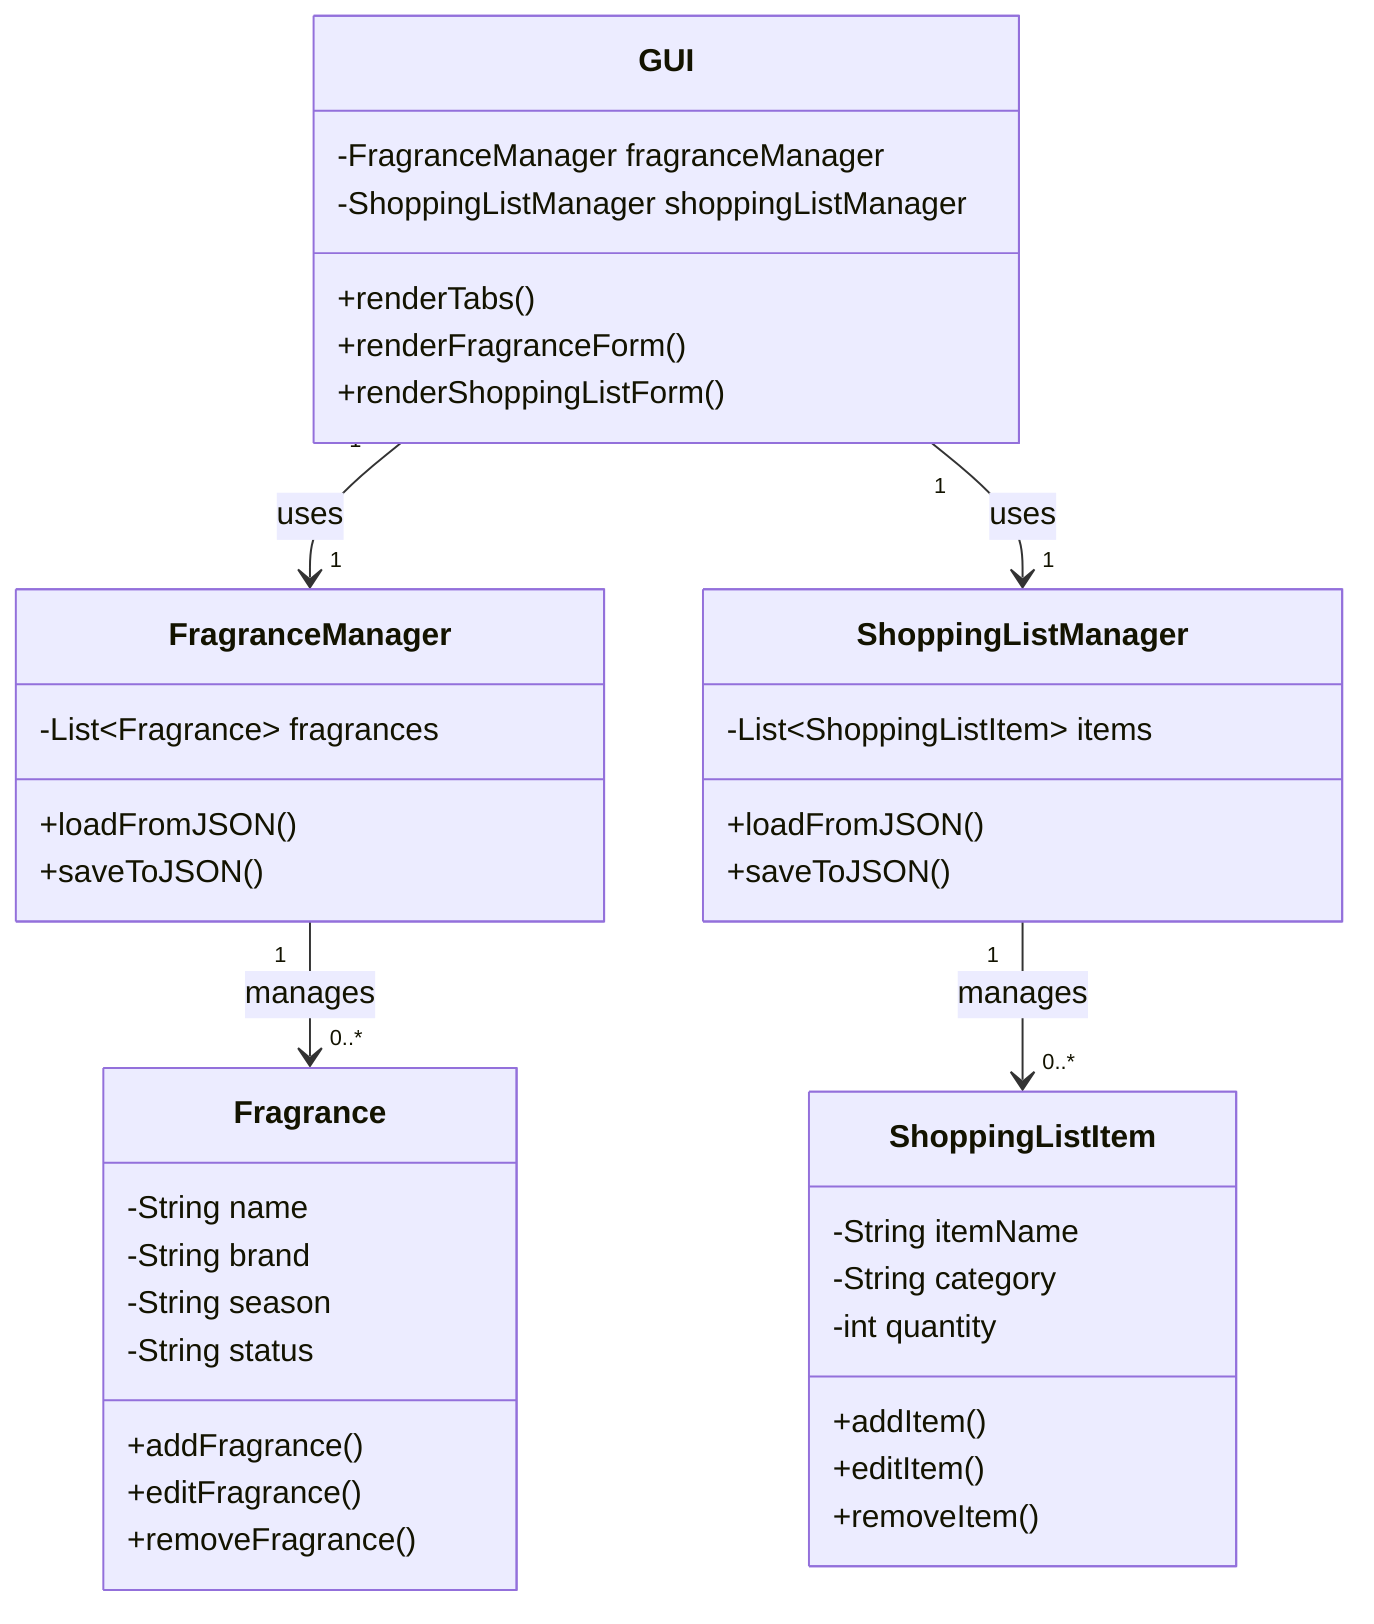 ---
config:
  theme: mc
---
classDiagram
    class Fragrance {
        -String name
        -String brand
        -String season
        -String status
        +addFragrance()
        +editFragrance()
        +removeFragrance()
    }

    class ShoppingListItem {
        -String itemName
        -String category
        -int quantity
        +addItem()
        +editItem()
        +removeItem()
    }

    class FragranceManager {
        -List~Fragrance~ fragrances
        +loadFromJSON()
        +saveToJSON()
    }

    class ShoppingListManager {
        -List~ShoppingListItem~ items
        +loadFromJSON()
        +saveToJSON()
    }

    class GUI {
        -FragranceManager fragranceManager
        -ShoppingListManager shoppingListManager
        +renderTabs()
        +renderFragranceForm()
        +renderShoppingListForm()
    }

    FragranceManager "1" --> "0..*" Fragrance : manages
    ShoppingListManager "1" --> "0..*" ShoppingListItem : manages
    GUI "1" --> "1" FragranceManager : uses
    GUI "1" --> "1" ShoppingListManager : uses